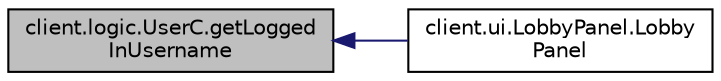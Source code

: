 digraph "client.logic.UserC.getLoggedInUsername"
{
  edge [fontname="Helvetica",fontsize="10",labelfontname="Helvetica",labelfontsize="10"];
  node [fontname="Helvetica",fontsize="10",shape=record];
  rankdir="LR";
  Node3 [label="client.logic.UserC.getLogged\lInUsername",height=0.2,width=0.4,color="black", fillcolor="grey75", style="filled", fontcolor="black"];
  Node3 -> Node4 [dir="back",color="midnightblue",fontsize="10",style="solid",fontname="Helvetica"];
  Node4 [label="client.ui.LobbyPanel.Lobby\lPanel",height=0.2,width=0.4,color="black", fillcolor="white", style="filled",URL="$classclient_1_1ui_1_1_lobby_panel.html#aa6432c40dfb52b11101ab3e1e7fbb30c"];
}
